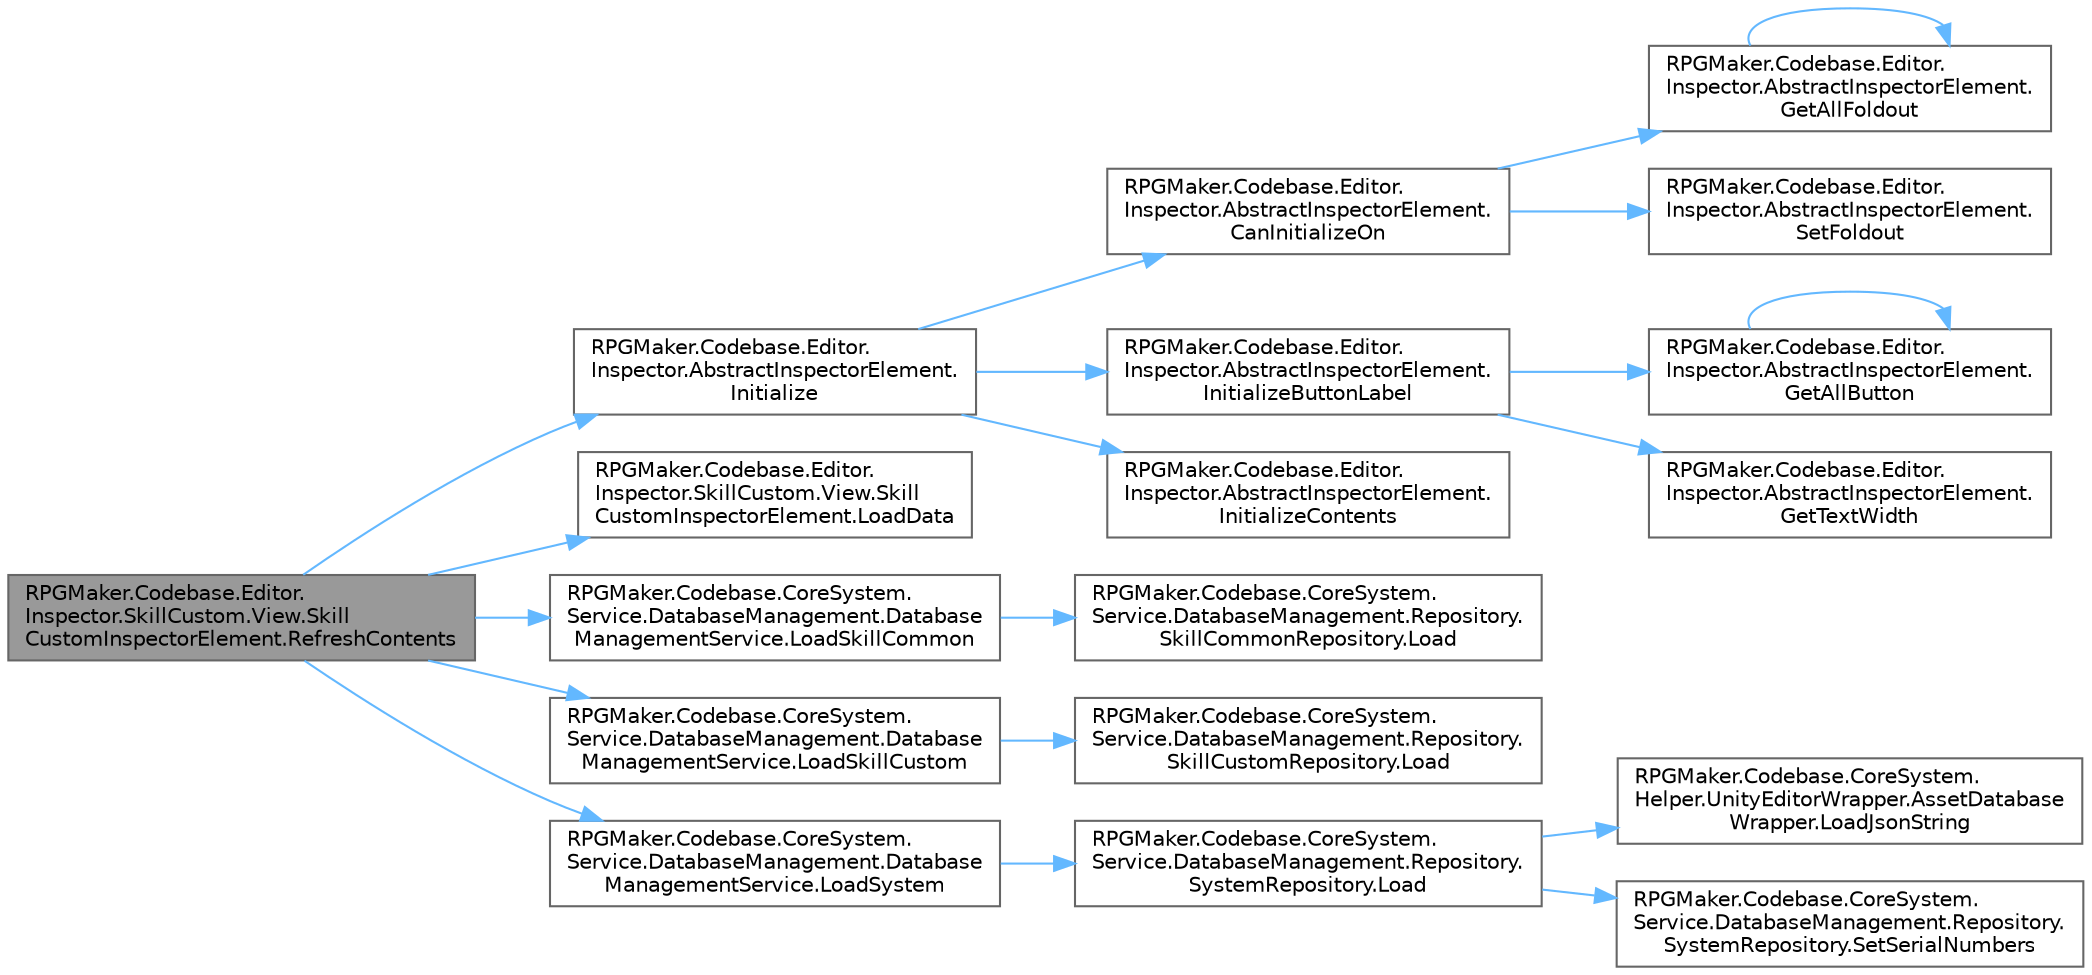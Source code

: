 digraph "RPGMaker.Codebase.Editor.Inspector.SkillCustom.View.SkillCustomInspectorElement.RefreshContents"
{
 // LATEX_PDF_SIZE
  bgcolor="transparent";
  edge [fontname=Helvetica,fontsize=10,labelfontname=Helvetica,labelfontsize=10];
  node [fontname=Helvetica,fontsize=10,shape=box,height=0.2,width=0.4];
  rankdir="LR";
  Node1 [id="Node000001",label="RPGMaker.Codebase.Editor.\lInspector.SkillCustom.View.Skill\lCustomInspectorElement.RefreshContents",height=0.2,width=0.4,color="gray40", fillcolor="grey60", style="filled", fontcolor="black",tooltip="😁 中身再更新"];
  Node1 -> Node2 [id="edge1_Node000001_Node000002",color="steelblue1",style="solid",tooltip=" "];
  Node2 [id="Node000002",label="RPGMaker.Codebase.Editor.\lInspector.AbstractInspectorElement.\lInitialize",height=0.2,width=0.4,color="grey40", fillcolor="white", style="filled",URL="$d5/d42/class_r_p_g_maker_1_1_codebase_1_1_editor_1_1_inspector_1_1_abstract_inspector_element.html#ab7b6a6207f70bbecd9e44be9b8b77c62",tooltip="😁 初期化処理"];
  Node2 -> Node3 [id="edge2_Node000002_Node000003",color="steelblue1",style="solid",tooltip=" "];
  Node3 [id="Node000003",label="RPGMaker.Codebase.Editor.\lInspector.AbstractInspectorElement.\lCanInitializeOn",height=0.2,width=0.4,color="grey40", fillcolor="white", style="filled",URL="$d5/d42/class_r_p_g_maker_1_1_codebase_1_1_editor_1_1_inspector_1_1_abstract_inspector_element.html#a9f69ce0f41ade2b75b407713af7b8a30",tooltip="😁 初期化を再度行えるようにする"];
  Node3 -> Node4 [id="edge3_Node000003_Node000004",color="steelblue1",style="solid",tooltip=" "];
  Node4 [id="Node000004",label="RPGMaker.Codebase.Editor.\lInspector.AbstractInspectorElement.\lGetAllFoldout",height=0.2,width=0.4,color="grey40", fillcolor="white", style="filled",URL="$d5/d42/class_r_p_g_maker_1_1_codebase_1_1_editor_1_1_inspector_1_1_abstract_inspector_element.html#a36fec2992c0675436d87138fee4e16eb",tooltip="😁 画面内に存在する全てのFoldoutを取得する"];
  Node4 -> Node4 [id="edge4_Node000004_Node000004",color="steelblue1",style="solid",tooltip=" "];
  Node3 -> Node5 [id="edge5_Node000003_Node000005",color="steelblue1",style="solid",tooltip=" "];
  Node5 [id="Node000005",label="RPGMaker.Codebase.Editor.\lInspector.AbstractInspectorElement.\lSetFoldout",height=0.2,width=0.4,color="grey40", fillcolor="white", style="filled",URL="$d5/d42/class_r_p_g_maker_1_1_codebase_1_1_editor_1_1_inspector_1_1_abstract_inspector_element.html#a575ac6bb383d4d24391faef025fdb5e6",tooltip="😁 Foldout部品の登録 既に開閉状態を保持していた場合には、そのデータを復元する"];
  Node2 -> Node6 [id="edge6_Node000002_Node000006",color="steelblue1",style="solid",tooltip=" "];
  Node6 [id="Node000006",label="RPGMaker.Codebase.Editor.\lInspector.AbstractInspectorElement.\lInitializeButtonLabel",height=0.2,width=0.4,color="grey40", fillcolor="white", style="filled",URL="$d5/d42/class_r_p_g_maker_1_1_codebase_1_1_editor_1_1_inspector_1_1_abstract_inspector_element.html#aad274405a14a62bb7029d5acd25574fc",tooltip="😁 ボタンの幅で、ラベルに3点リーダーをつける"];
  Node6 -> Node7 [id="edge7_Node000006_Node000007",color="steelblue1",style="solid",tooltip=" "];
  Node7 [id="Node000007",label="RPGMaker.Codebase.Editor.\lInspector.AbstractInspectorElement.\lGetAllButton",height=0.2,width=0.4,color="grey40", fillcolor="white", style="filled",URL="$d5/d42/class_r_p_g_maker_1_1_codebase_1_1_editor_1_1_inspector_1_1_abstract_inspector_element.html#a52db770bfcf898994d0d472b5b92d11d",tooltip="😁 画面内に存在する全てのButtonを取得する"];
  Node7 -> Node7 [id="edge8_Node000007_Node000007",color="steelblue1",style="solid",tooltip=" "];
  Node6 -> Node8 [id="edge9_Node000006_Node000008",color="steelblue1",style="solid",tooltip=" "];
  Node8 [id="Node000008",label="RPGMaker.Codebase.Editor.\lInspector.AbstractInspectorElement.\lGetTextWidth",height=0.2,width=0.4,color="grey40", fillcolor="white", style="filled",URL="$d5/d42/class_r_p_g_maker_1_1_codebase_1_1_editor_1_1_inspector_1_1_abstract_inspector_element.html#a73f11d01fd370e19e00795014d88a84a",tooltip="😁 テキストの長さからWidthを取得"];
  Node2 -> Node9 [id="edge10_Node000002_Node000009",color="steelblue1",style="solid",tooltip=" "];
  Node9 [id="Node000009",label="RPGMaker.Codebase.Editor.\lInspector.AbstractInspectorElement.\lInitializeContents",height=0.2,width=0.4,color="grey40", fillcolor="white", style="filled",URL="$d5/d42/class_r_p_g_maker_1_1_codebase_1_1_editor_1_1_inspector_1_1_abstract_inspector_element.html#a5f5f95a539c6ffbbdba3f40b93b5e6ac",tooltip="😁 初期化処理"];
  Node1 -> Node10 [id="edge11_Node000001_Node000010",color="steelblue1",style="solid",tooltip=" "];
  Node10 [id="Node000010",label="RPGMaker.Codebase.Editor.\lInspector.SkillCustom.View.Skill\lCustomInspectorElement.LoadData",height=0.2,width=0.4,color="grey40", fillcolor="white", style="filled",URL="$dc/d02/class_r_p_g_maker_1_1_codebase_1_1_editor_1_1_inspector_1_1_skill_custom_1_1_view_1_1_skill_custom_inspector_element.html#add360baaeb0ed59c5f202a19d23c9773",tooltip="😁 データ読込"];
  Node1 -> Node11 [id="edge12_Node000001_Node000011",color="steelblue1",style="solid",tooltip=" "];
  Node11 [id="Node000011",label="RPGMaker.Codebase.CoreSystem.\lService.DatabaseManagement.Database\lManagementService.LoadSkillCommon",height=0.2,width=0.4,color="grey40", fillcolor="white", style="filled",URL="$db/db0/class_r_p_g_maker_1_1_codebase_1_1_core_system_1_1_service_1_1_database_management_1_1_database_management_service.html#a46e1c9c16c21c107b53400b5f5760ca9",tooltip="😁 スキル共通読込"];
  Node11 -> Node12 [id="edge13_Node000011_Node000012",color="steelblue1",style="solid",tooltip=" "];
  Node12 [id="Node000012",label="RPGMaker.Codebase.CoreSystem.\lService.DatabaseManagement.Repository.\lSkillCommonRepository.Load",height=0.2,width=0.4,color="grey40", fillcolor="white", style="filled",URL="$da/d52/class_r_p_g_maker_1_1_codebase_1_1_core_system_1_1_service_1_1_database_management_1_1_repository_1_1_skill_common_repository.html#aa124778adc1da905143100072e19020e",tooltip="😁 読込"];
  Node1 -> Node13 [id="edge14_Node000001_Node000013",color="steelblue1",style="solid",tooltip=" "];
  Node13 [id="Node000013",label="RPGMaker.Codebase.CoreSystem.\lService.DatabaseManagement.Database\lManagementService.LoadSkillCustom",height=0.2,width=0.4,color="grey40", fillcolor="white", style="filled",URL="$db/db0/class_r_p_g_maker_1_1_codebase_1_1_core_system_1_1_service_1_1_database_management_1_1_database_management_service.html#a10afc5f75507a17db5197e23a2cdd4cc",tooltip="😁 スキル・カスタム読込"];
  Node13 -> Node14 [id="edge15_Node000013_Node000014",color="steelblue1",style="solid",tooltip=" "];
  Node14 [id="Node000014",label="RPGMaker.Codebase.CoreSystem.\lService.DatabaseManagement.Repository.\lSkillCustomRepository.Load",height=0.2,width=0.4,color="grey40", fillcolor="white", style="filled",URL="$df/d9d/class_r_p_g_maker_1_1_codebase_1_1_core_system_1_1_service_1_1_database_management_1_1_repository_1_1_skill_custom_repository.html#ae8576dea83a59030d096cb450316877a",tooltip="😁 読込"];
  Node1 -> Node15 [id="edge16_Node000001_Node000015",color="steelblue1",style="solid",tooltip=" "];
  Node15 [id="Node000015",label="RPGMaker.Codebase.CoreSystem.\lService.DatabaseManagement.Database\lManagementService.LoadSystem",height=0.2,width=0.4,color="grey40", fillcolor="white", style="filled",URL="$db/db0/class_r_p_g_maker_1_1_codebase_1_1_core_system_1_1_service_1_1_database_management_1_1_database_management_service.html#ab14ced87348b79b244d7a5d975e80d25",tooltip="😁 ロード・システム"];
  Node15 -> Node16 [id="edge17_Node000015_Node000016",color="steelblue1",style="solid",tooltip=" "];
  Node16 [id="Node000016",label="RPGMaker.Codebase.CoreSystem.\lService.DatabaseManagement.Repository.\lSystemRepository.Load",height=0.2,width=0.4,color="grey40", fillcolor="white", style="filled",URL="$d6/d55/class_r_p_g_maker_1_1_codebase_1_1_core_system_1_1_service_1_1_database_management_1_1_repository_1_1_system_repository.html#a6d927c51392219fbfa48ae9c798c39d6",tooltip="😁 読込"];
  Node16 -> Node17 [id="edge18_Node000016_Node000017",color="steelblue1",style="solid",tooltip=" "];
  Node17 [id="Node000017",label="RPGMaker.Codebase.CoreSystem.\lHelper.UnityEditorWrapper.AssetDatabase\lWrapper.LoadJsonString",height=0.2,width=0.4,color="grey40", fillcolor="white", style="filled",URL="$d9/d20/class_r_p_g_maker_1_1_codebase_1_1_core_system_1_1_helper_1_1_unity_editor_wrapper_1_1_asset_database_wrapper.html#ab1557b81ee60a7dc4f85349106fe4244",tooltip="😁 JSON文字列読込"];
  Node16 -> Node18 [id="edge19_Node000016_Node000018",color="steelblue1",style="solid",tooltip=" "];
  Node18 [id="Node000018",label="RPGMaker.Codebase.CoreSystem.\lService.DatabaseManagement.Repository.\lSystemRepository.SetSerialNumbers",height=0.2,width=0.4,color="grey40", fillcolor="white", style="filled",URL="$d6/d55/class_r_p_g_maker_1_1_codebase_1_1_core_system_1_1_service_1_1_database_management_1_1_repository_1_1_system_repository.html#ab6443a80e6b601514993f1ae8a7ffc1a",tooltip="😁 連番設定"];
}
